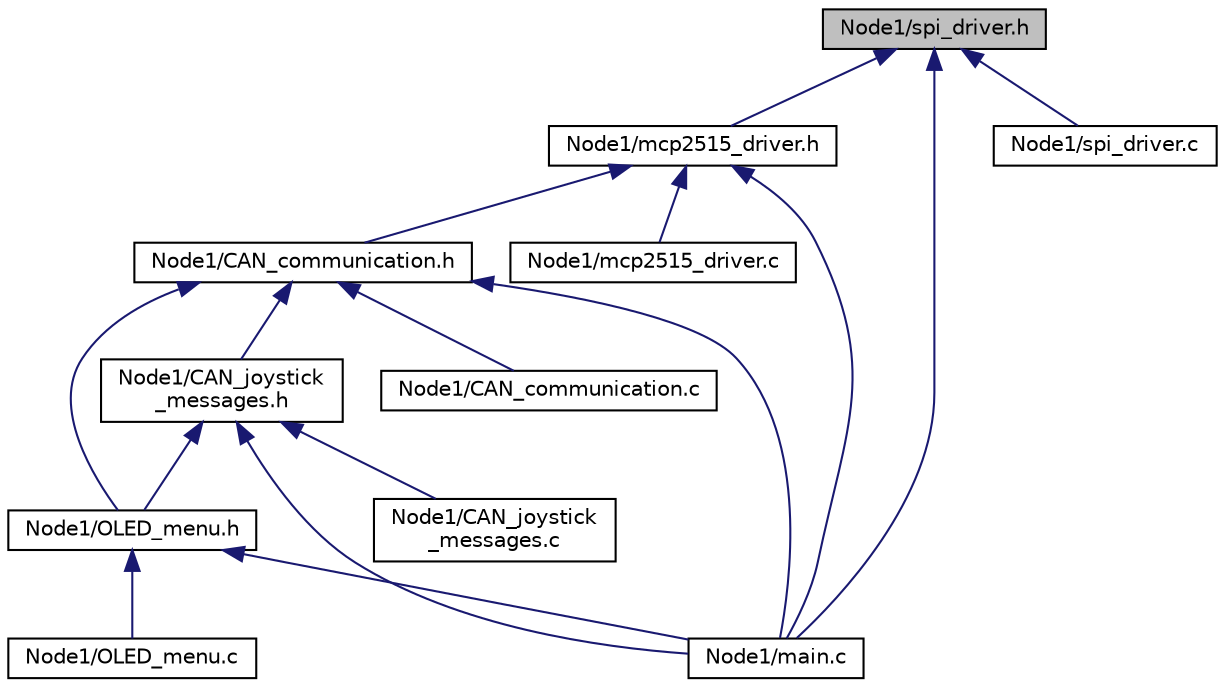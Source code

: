 digraph "Node1/spi_driver.h"
{
  edge [fontname="Helvetica",fontsize="10",labelfontname="Helvetica",labelfontsize="10"];
  node [fontname="Helvetica",fontsize="10",shape=record];
  Node5 [label="Node1/spi_driver.h",height=0.2,width=0.4,color="black", fillcolor="grey75", style="filled", fontcolor="black"];
  Node5 -> Node6 [dir="back",color="midnightblue",fontsize="10",style="solid",fontname="Helvetica"];
  Node6 [label="Node1/mcp2515_driver.h",height=0.2,width=0.4,color="black", fillcolor="white", style="filled",URL="$mcp2515__driver_8h.html",tooltip="Library for using can controller mcp2515. "];
  Node6 -> Node7 [dir="back",color="midnightblue",fontsize="10",style="solid",fontname="Helvetica"];
  Node7 [label="Node1/CAN_communication.h",height=0.2,width=0.4,color="black", fillcolor="white", style="filled",URL="$CAN__communication_8h.html",tooltip="Library for using CAN. "];
  Node7 -> Node8 [dir="back",color="midnightblue",fontsize="10",style="solid",fontname="Helvetica"];
  Node8 [label="Node1/CAN_communication.c",height=0.2,width=0.4,color="black", fillcolor="white", style="filled",URL="$CAN__communication_8c.html",tooltip="Implementation file for CAN_communication. "];
  Node7 -> Node9 [dir="back",color="midnightblue",fontsize="10",style="solid",fontname="Helvetica"];
  Node9 [label="Node1/CAN_joystick\l_messages.h",height=0.2,width=0.4,color="black", fillcolor="white", style="filled",URL="$CAN__joystick__messages_8h.html",tooltip="Library for using sending joystick-information on CAN. "];
  Node9 -> Node10 [dir="back",color="midnightblue",fontsize="10",style="solid",fontname="Helvetica"];
  Node10 [label="Node1/CAN_joystick\l_messages.c",height=0.2,width=0.4,color="black", fillcolor="white", style="filled",URL="$CAN__joystick__messages_8c.html",tooltip="Implementation file for CAN_joystick_message. "];
  Node9 -> Node11 [dir="back",color="midnightblue",fontsize="10",style="solid",fontname="Helvetica"];
  Node11 [label="Node1/OLED_menu.h",height=0.2,width=0.4,color="black", fillcolor="white", style="filled",URL="$OLED__menu_8h.html",tooltip="File for handling the oled-menu. "];
  Node11 -> Node12 [dir="back",color="midnightblue",fontsize="10",style="solid",fontname="Helvetica"];
  Node12 [label="Node1/main.c",height=0.2,width=0.4,color="black", fillcolor="white", style="filled",URL="$Node1_2main_8c.html",tooltip="Main file for Node 1. "];
  Node11 -> Node13 [dir="back",color="midnightblue",fontsize="10",style="solid",fontname="Helvetica"];
  Node13 [label="Node1/OLED_menu.c",height=0.2,width=0.4,color="black", fillcolor="white", style="filled",URL="$OLED__menu_8c.html",tooltip="Implementation file for OLED_menu. "];
  Node9 -> Node12 [dir="back",color="midnightblue",fontsize="10",style="solid",fontname="Helvetica"];
  Node7 -> Node11 [dir="back",color="midnightblue",fontsize="10",style="solid",fontname="Helvetica"];
  Node7 -> Node12 [dir="back",color="midnightblue",fontsize="10",style="solid",fontname="Helvetica"];
  Node6 -> Node12 [dir="back",color="midnightblue",fontsize="10",style="solid",fontname="Helvetica"];
  Node6 -> Node14 [dir="back",color="midnightblue",fontsize="10",style="solid",fontname="Helvetica"];
  Node14 [label="Node1/mcp2515_driver.c",height=0.2,width=0.4,color="black", fillcolor="white", style="filled",URL="$mcp2515__driver_8c.html",tooltip="Implementation file for mcp2515_driver. "];
  Node5 -> Node12 [dir="back",color="midnightblue",fontsize="10",style="solid",fontname="Helvetica"];
  Node5 -> Node15 [dir="back",color="midnightblue",fontsize="10",style="solid",fontname="Helvetica"];
  Node15 [label="Node1/spi_driver.c",height=0.2,width=0.4,color="black", fillcolor="white", style="filled",URL="$spi__driver_8c.html",tooltip="Implementation file for spi_driver. "];
}
